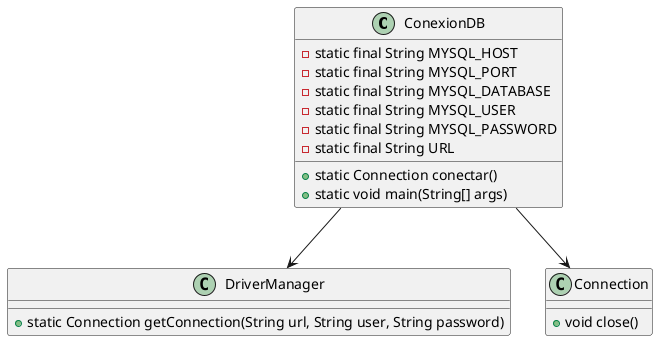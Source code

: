 @startuml
class ConexionDB {
    - static final String MYSQL_HOST
    - static final String MYSQL_PORT
    - static final String MYSQL_DATABASE
    - static final String MYSQL_USER
    - static final String MYSQL_PASSWORD
    - static final String URL
    + static Connection conectar()
    + static void main(String[] args)
}

class DriverManager {
    + static Connection getConnection(String url, String user, String password)
}

class Connection {
    + void close()
}

ConexionDB --> DriverManager
ConexionDB --> Connection
@enduml
